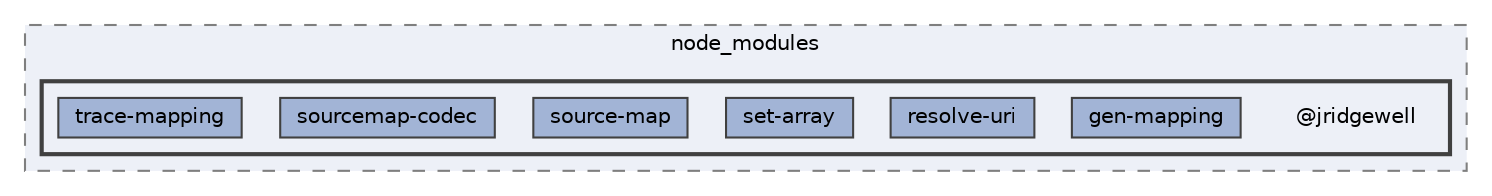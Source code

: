 digraph "pkiclassroomrescheduler/src/main/frontend/node_modules/@jridgewell"
{
 // LATEX_PDF_SIZE
  bgcolor="transparent";
  edge [fontname=Helvetica,fontsize=10,labelfontname=Helvetica,labelfontsize=10];
  node [fontname=Helvetica,fontsize=10,shape=box,height=0.2,width=0.4];
  compound=true
  subgraph clusterdir_72953eda66ccb3a2722c28e1c3e6c23b {
    graph [ bgcolor="#edf0f7", pencolor="grey50", label="node_modules", fontname=Helvetica,fontsize=10 style="filled,dashed", URL="dir_72953eda66ccb3a2722c28e1c3e6c23b.html",tooltip=""]
  subgraph clusterdir_f70693803f4b14680b0221a72085aae5 {
    graph [ bgcolor="#edf0f7", pencolor="grey25", label="", fontname=Helvetica,fontsize=10 style="filled,bold", URL="dir_f70693803f4b14680b0221a72085aae5.html",tooltip=""]
    dir_f70693803f4b14680b0221a72085aae5 [shape=plaintext, label="@jridgewell"];
  dir_2a015f61858f475f9dbb60309acce925 [label="gen-mapping", fillcolor="#a2b4d6", color="grey25", style="filled", URL="dir_2a015f61858f475f9dbb60309acce925.html",tooltip=""];
  dir_33fb938e8c6ebaaf9daa1752a7cca141 [label="resolve-uri", fillcolor="#a2b4d6", color="grey25", style="filled", URL="dir_33fb938e8c6ebaaf9daa1752a7cca141.html",tooltip=""];
  dir_0c29df4c2737d2a8abced0d2bc906cd3 [label="set-array", fillcolor="#a2b4d6", color="grey25", style="filled", URL="dir_0c29df4c2737d2a8abced0d2bc906cd3.html",tooltip=""];
  dir_366b1176f742b37fd17010c9a5a7429a [label="source-map", fillcolor="#a2b4d6", color="grey25", style="filled", URL="dir_366b1176f742b37fd17010c9a5a7429a.html",tooltip=""];
  dir_2e55409534cf9dcc1040da5b725cc77f [label="sourcemap-codec", fillcolor="#a2b4d6", color="grey25", style="filled", URL="dir_2e55409534cf9dcc1040da5b725cc77f.html",tooltip=""];
  dir_0e2604c187065548f60d8ecacbe323a2 [label="trace-mapping", fillcolor="#a2b4d6", color="grey25", style="filled", URL="dir_0e2604c187065548f60d8ecacbe323a2.html",tooltip=""];
  }
  }
}
